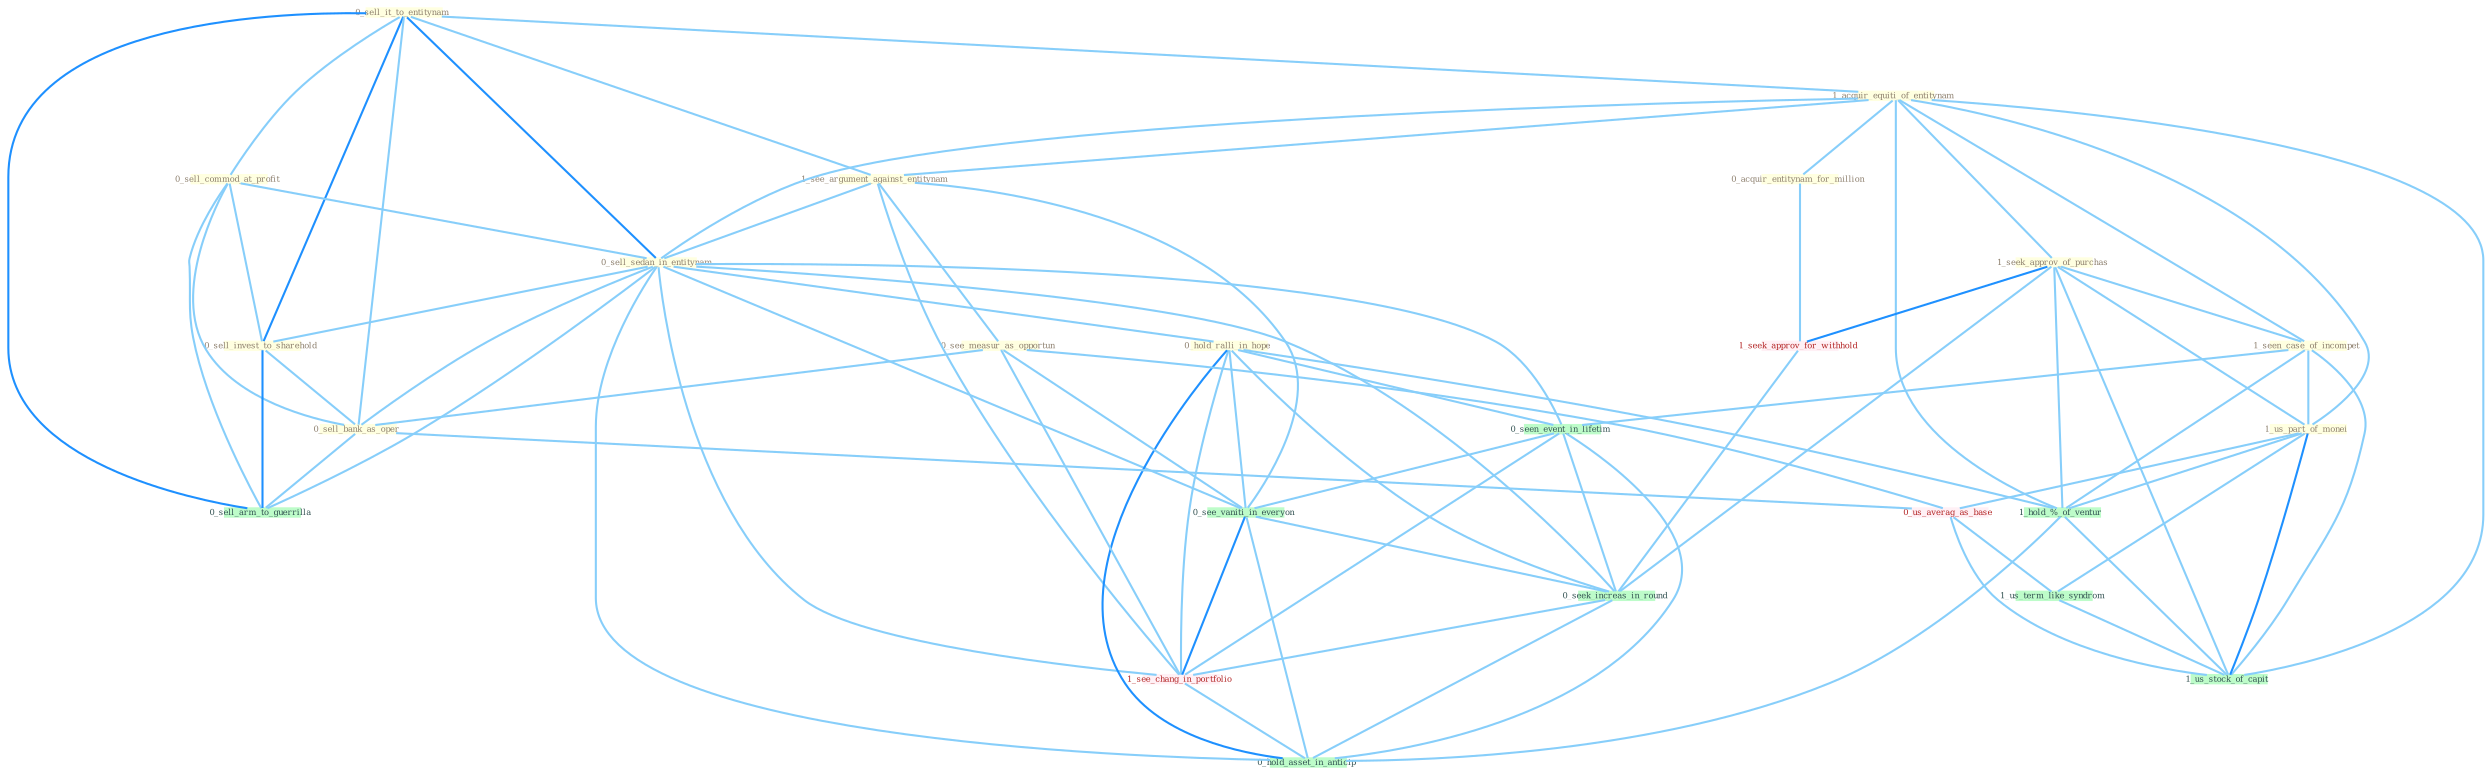 Graph G{ 
    node
    [shape=polygon,style=filled,width=.5,height=.06,color="#BDFCC9",fixedsize=true,fontsize=4,
    fontcolor="#2f4f4f"];
    {node
    [color="#ffffe0", fontcolor="#8b7d6b"] "0_sell_it_to_entitynam " "0_sell_commod_at_profit " "1_acquir_equiti_of_entitynam " "1_seek_approv_of_purchas " "1_see_argument_against_entitynam " "0_sell_sedan_in_entitynam " "1_seen_case_of_incompet " "0_sell_invest_to_sharehold " "0_acquir_entitynam_for_million " "0_hold_ralli_in_hope " "1_us_part_of_monei " "0_see_measur_as_opportun " "0_sell_bank_as_oper "}
{node [color="#fff0f5", fontcolor="#b22222"] "0_us_averag_as_base " "1_seek_approv_for_withhold " "1_see_chang_in_portfolio "}
edge [color="#B0E2FF"];

	"0_sell_it_to_entitynam " -- "0_sell_commod_at_profit " [w="1", color="#87cefa" ];
	"0_sell_it_to_entitynam " -- "1_acquir_equiti_of_entitynam " [w="1", color="#87cefa" ];
	"0_sell_it_to_entitynam " -- "1_see_argument_against_entitynam " [w="1", color="#87cefa" ];
	"0_sell_it_to_entitynam " -- "0_sell_sedan_in_entitynam " [w="2", color="#1e90ff" , len=0.8];
	"0_sell_it_to_entitynam " -- "0_sell_invest_to_sharehold " [w="2", color="#1e90ff" , len=0.8];
	"0_sell_it_to_entitynam " -- "0_sell_bank_as_oper " [w="1", color="#87cefa" ];
	"0_sell_it_to_entitynam " -- "0_sell_arm_to_guerrilla " [w="2", color="#1e90ff" , len=0.8];
	"0_sell_commod_at_profit " -- "0_sell_sedan_in_entitynam " [w="1", color="#87cefa" ];
	"0_sell_commod_at_profit " -- "0_sell_invest_to_sharehold " [w="1", color="#87cefa" ];
	"0_sell_commod_at_profit " -- "0_sell_bank_as_oper " [w="1", color="#87cefa" ];
	"0_sell_commod_at_profit " -- "0_sell_arm_to_guerrilla " [w="1", color="#87cefa" ];
	"1_acquir_equiti_of_entitynam " -- "1_seek_approv_of_purchas " [w="1", color="#87cefa" ];
	"1_acquir_equiti_of_entitynam " -- "1_see_argument_against_entitynam " [w="1", color="#87cefa" ];
	"1_acquir_equiti_of_entitynam " -- "0_sell_sedan_in_entitynam " [w="1", color="#87cefa" ];
	"1_acquir_equiti_of_entitynam " -- "1_seen_case_of_incompet " [w="1", color="#87cefa" ];
	"1_acquir_equiti_of_entitynam " -- "0_acquir_entitynam_for_million " [w="1", color="#87cefa" ];
	"1_acquir_equiti_of_entitynam " -- "1_us_part_of_monei " [w="1", color="#87cefa" ];
	"1_acquir_equiti_of_entitynam " -- "1_hold_%_of_ventur " [w="1", color="#87cefa" ];
	"1_acquir_equiti_of_entitynam " -- "1_us_stock_of_capit " [w="1", color="#87cefa" ];
	"1_seek_approv_of_purchas " -- "1_seen_case_of_incompet " [w="1", color="#87cefa" ];
	"1_seek_approv_of_purchas " -- "1_us_part_of_monei " [w="1", color="#87cefa" ];
	"1_seek_approv_of_purchas " -- "1_seek_approv_for_withhold " [w="2", color="#1e90ff" , len=0.8];
	"1_seek_approv_of_purchas " -- "1_hold_%_of_ventur " [w="1", color="#87cefa" ];
	"1_seek_approv_of_purchas " -- "0_seek_increas_in_round " [w="1", color="#87cefa" ];
	"1_seek_approv_of_purchas " -- "1_us_stock_of_capit " [w="1", color="#87cefa" ];
	"1_see_argument_against_entitynam " -- "0_sell_sedan_in_entitynam " [w="1", color="#87cefa" ];
	"1_see_argument_against_entitynam " -- "0_see_measur_as_opportun " [w="1", color="#87cefa" ];
	"1_see_argument_against_entitynam " -- "0_see_vaniti_in_everyon " [w="1", color="#87cefa" ];
	"1_see_argument_against_entitynam " -- "1_see_chang_in_portfolio " [w="1", color="#87cefa" ];
	"0_sell_sedan_in_entitynam " -- "0_sell_invest_to_sharehold " [w="1", color="#87cefa" ];
	"0_sell_sedan_in_entitynam " -- "0_hold_ralli_in_hope " [w="1", color="#87cefa" ];
	"0_sell_sedan_in_entitynam " -- "0_sell_bank_as_oper " [w="1", color="#87cefa" ];
	"0_sell_sedan_in_entitynam " -- "0_seen_event_in_lifetim " [w="1", color="#87cefa" ];
	"0_sell_sedan_in_entitynam " -- "0_see_vaniti_in_everyon " [w="1", color="#87cefa" ];
	"0_sell_sedan_in_entitynam " -- "0_sell_arm_to_guerrilla " [w="1", color="#87cefa" ];
	"0_sell_sedan_in_entitynam " -- "0_seek_increas_in_round " [w="1", color="#87cefa" ];
	"0_sell_sedan_in_entitynam " -- "1_see_chang_in_portfolio " [w="1", color="#87cefa" ];
	"0_sell_sedan_in_entitynam " -- "0_hold_asset_in_anticip " [w="1", color="#87cefa" ];
	"1_seen_case_of_incompet " -- "1_us_part_of_monei " [w="1", color="#87cefa" ];
	"1_seen_case_of_incompet " -- "0_seen_event_in_lifetim " [w="1", color="#87cefa" ];
	"1_seen_case_of_incompet " -- "1_hold_%_of_ventur " [w="1", color="#87cefa" ];
	"1_seen_case_of_incompet " -- "1_us_stock_of_capit " [w="1", color="#87cefa" ];
	"0_sell_invest_to_sharehold " -- "0_sell_bank_as_oper " [w="1", color="#87cefa" ];
	"0_sell_invest_to_sharehold " -- "0_sell_arm_to_guerrilla " [w="2", color="#1e90ff" , len=0.8];
	"0_acquir_entitynam_for_million " -- "1_seek_approv_for_withhold " [w="1", color="#87cefa" ];
	"0_hold_ralli_in_hope " -- "0_seen_event_in_lifetim " [w="1", color="#87cefa" ];
	"0_hold_ralli_in_hope " -- "1_hold_%_of_ventur " [w="1", color="#87cefa" ];
	"0_hold_ralli_in_hope " -- "0_see_vaniti_in_everyon " [w="1", color="#87cefa" ];
	"0_hold_ralli_in_hope " -- "0_seek_increas_in_round " [w="1", color="#87cefa" ];
	"0_hold_ralli_in_hope " -- "1_see_chang_in_portfolio " [w="1", color="#87cefa" ];
	"0_hold_ralli_in_hope " -- "0_hold_asset_in_anticip " [w="2", color="#1e90ff" , len=0.8];
	"1_us_part_of_monei " -- "0_us_averag_as_base " [w="1", color="#87cefa" ];
	"1_us_part_of_monei " -- "1_us_term_like_syndrom " [w="1", color="#87cefa" ];
	"1_us_part_of_monei " -- "1_hold_%_of_ventur " [w="1", color="#87cefa" ];
	"1_us_part_of_monei " -- "1_us_stock_of_capit " [w="2", color="#1e90ff" , len=0.8];
	"0_see_measur_as_opportun " -- "0_sell_bank_as_oper " [w="1", color="#87cefa" ];
	"0_see_measur_as_opportun " -- "0_us_averag_as_base " [w="1", color="#87cefa" ];
	"0_see_measur_as_opportun " -- "0_see_vaniti_in_everyon " [w="1", color="#87cefa" ];
	"0_see_measur_as_opportun " -- "1_see_chang_in_portfolio " [w="1", color="#87cefa" ];
	"0_sell_bank_as_oper " -- "0_us_averag_as_base " [w="1", color="#87cefa" ];
	"0_sell_bank_as_oper " -- "0_sell_arm_to_guerrilla " [w="1", color="#87cefa" ];
	"0_seen_event_in_lifetim " -- "0_see_vaniti_in_everyon " [w="1", color="#87cefa" ];
	"0_seen_event_in_lifetim " -- "0_seek_increas_in_round " [w="1", color="#87cefa" ];
	"0_seen_event_in_lifetim " -- "1_see_chang_in_portfolio " [w="1", color="#87cefa" ];
	"0_seen_event_in_lifetim " -- "0_hold_asset_in_anticip " [w="1", color="#87cefa" ];
	"0_us_averag_as_base " -- "1_us_term_like_syndrom " [w="1", color="#87cefa" ];
	"0_us_averag_as_base " -- "1_us_stock_of_capit " [w="1", color="#87cefa" ];
	"1_us_term_like_syndrom " -- "1_us_stock_of_capit " [w="1", color="#87cefa" ];
	"1_seek_approv_for_withhold " -- "0_seek_increas_in_round " [w="1", color="#87cefa" ];
	"1_hold_%_of_ventur " -- "1_us_stock_of_capit " [w="1", color="#87cefa" ];
	"1_hold_%_of_ventur " -- "0_hold_asset_in_anticip " [w="1", color="#87cefa" ];
	"0_see_vaniti_in_everyon " -- "0_seek_increas_in_round " [w="1", color="#87cefa" ];
	"0_see_vaniti_in_everyon " -- "1_see_chang_in_portfolio " [w="2", color="#1e90ff" , len=0.8];
	"0_see_vaniti_in_everyon " -- "0_hold_asset_in_anticip " [w="1", color="#87cefa" ];
	"0_seek_increas_in_round " -- "1_see_chang_in_portfolio " [w="1", color="#87cefa" ];
	"0_seek_increas_in_round " -- "0_hold_asset_in_anticip " [w="1", color="#87cefa" ];
	"1_see_chang_in_portfolio " -- "0_hold_asset_in_anticip " [w="1", color="#87cefa" ];
}
